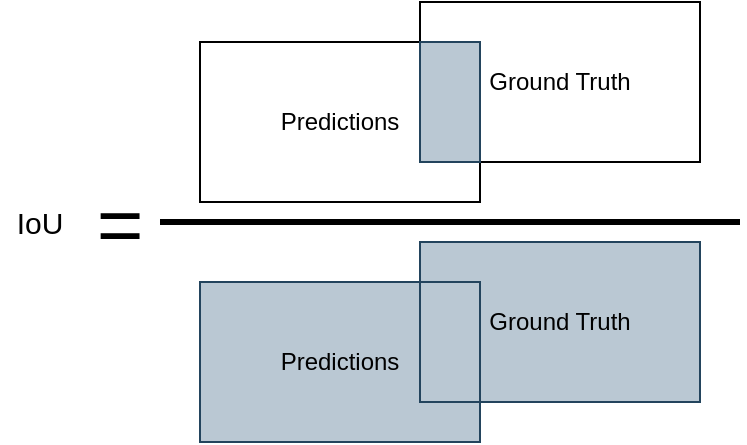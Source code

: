 <mxfile version="13.9.3" type="device"><diagram id="udkDBVbkIGo-n05JUA3n" name="Page-1"><mxGraphModel dx="1422" dy="794" grid="1" gridSize="10" guides="1" tooltips="1" connect="1" arrows="1" fold="1" page="1" pageScale="1" pageWidth="850" pageHeight="1100" math="0" shadow="0"><root><mxCell id="0"/><mxCell id="1" parent="0"/><mxCell id="Z8vM4iiCsfLiWyOL6dtI-1" value="" style="endArrow=none;html=1;strokeWidth=3;" edge="1" parent="1"><mxGeometry width="50" height="50" relative="1" as="geometry"><mxPoint x="260" y="360" as="sourcePoint"/><mxPoint x="550" y="360" as="targetPoint"/></mxGeometry></mxCell><mxCell id="Z8vM4iiCsfLiWyOL6dtI-14" value="&lt;font style=&quot;font-size: 15px&quot;&gt;IoU&lt;/font&gt;" style="text;html=1;strokeColor=none;fillColor=none;align=center;verticalAlign=middle;whiteSpace=wrap;rounded=0;shadow=0;sketch=0;" vertex="1" parent="1"><mxGeometry x="180" y="350" width="40" height="20" as="geometry"/></mxCell><mxCell id="Z8vM4iiCsfLiWyOL6dtI-15" value="&lt;font style=&quot;font-size: 40px&quot;&gt;=&lt;/font&gt;" style="text;html=1;strokeColor=none;fillColor=none;align=center;verticalAlign=middle;whiteSpace=wrap;rounded=0;shadow=0;sketch=0;" vertex="1" parent="1"><mxGeometry x="220" y="350" width="40" height="20" as="geometry"/></mxCell><mxCell id="Z8vM4iiCsfLiWyOL6dtI-17" value="Predictions" style="parallelogram;whiteSpace=wrap;html=1;shadow=0;sketch=0;strokeWidth=1;fillColor=none;" vertex="1" parent="1"><mxGeometry x="280" y="270" width="140" height="80" as="geometry"/></mxCell><mxCell id="Z8vM4iiCsfLiWyOL6dtI-18" value="Ground Truth" style="parallelogram;whiteSpace=wrap;html=1;shadow=0;sketch=0;strokeWidth=1;fillColor=none;" vertex="1" parent="1"><mxGeometry x="390" y="250" width="140" height="80" as="geometry"/></mxCell><mxCell id="Z8vM4iiCsfLiWyOL6dtI-20" value="" style="shape=parallelogram;perimeter=parallelogramPerimeter;whiteSpace=wrap;html=1;fixedSize=1;shadow=0;sketch=0;strokeWidth=1;fillColor=#bac8d3;size=0;strokeColor=#23445d;" vertex="1" parent="1"><mxGeometry x="390" y="270" width="30" height="60" as="geometry"/></mxCell><mxCell id="Z8vM4iiCsfLiWyOL6dtI-22" value="Predictions" style="parallelogram;whiteSpace=wrap;html=1;shadow=0;sketch=0;strokeWidth=1;fillColor=#bac8d3;strokeColor=#23445d;" vertex="1" parent="1"><mxGeometry x="280" y="390" width="140" height="80" as="geometry"/></mxCell><mxCell id="Z8vM4iiCsfLiWyOL6dtI-23" value="Ground Truth" style="parallelogram;whiteSpace=wrap;html=1;shadow=0;sketch=0;strokeWidth=1;fillColor=#bac8d3;strokeColor=#23445d;" vertex="1" parent="1"><mxGeometry x="390" y="370" width="140" height="80" as="geometry"/></mxCell><mxCell id="Z8vM4iiCsfLiWyOL6dtI-25" value="" style="shape=parallelogram;perimeter=parallelogramPerimeter;whiteSpace=wrap;html=1;fixedSize=1;shadow=0;sketch=0;strokeWidth=1;fillColor=#bac8d3;size=0;strokeColor=#23445d;" vertex="1" parent="1"><mxGeometry x="390" y="390" width="30" height="60" as="geometry"/></mxCell></root></mxGraphModel></diagram></mxfile>